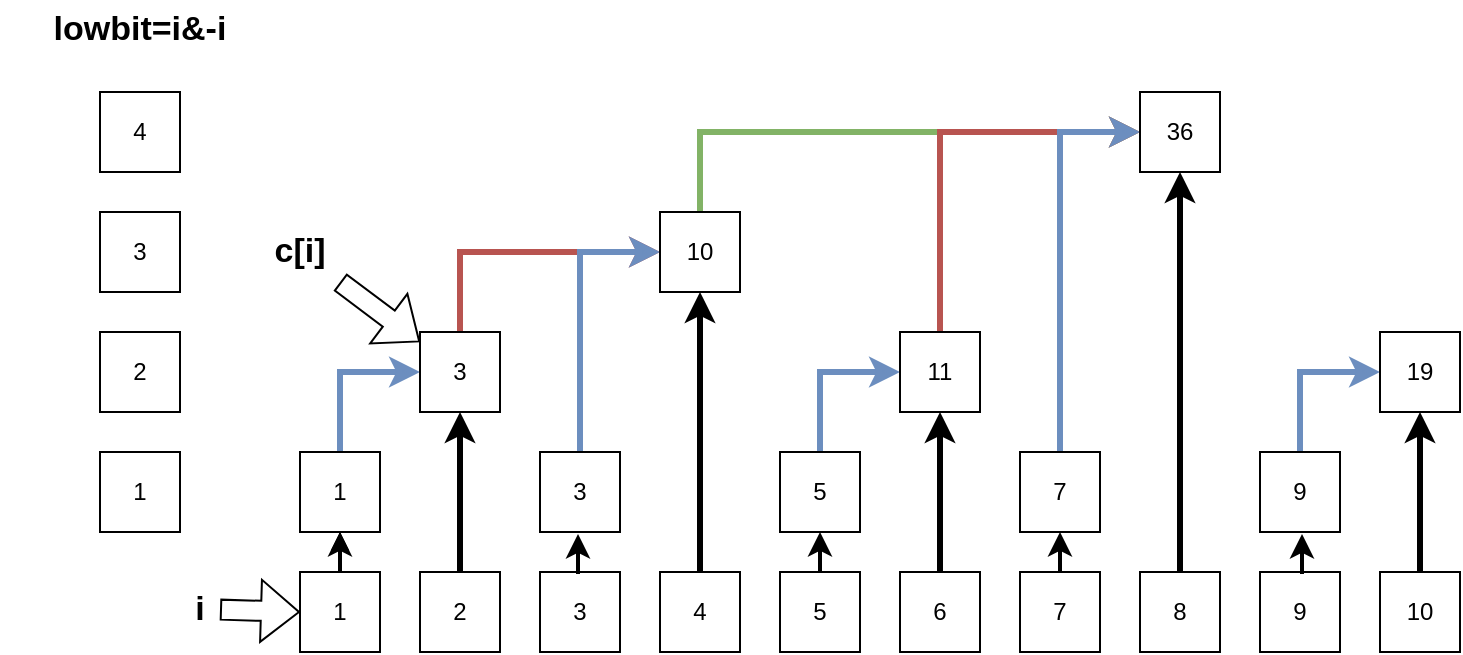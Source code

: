 <mxfile version="21.6.2" type="github">
  <diagram name="第 1 页" id="tVffoqSjHYd0tt0ZEKK2">
    <mxGraphModel dx="996" dy="573" grid="1" gridSize="10" guides="1" tooltips="1" connect="1" arrows="1" fold="1" page="1" pageScale="1" pageWidth="827" pageHeight="1169" math="0" shadow="0">
      <root>
        <mxCell id="0" />
        <mxCell id="1" parent="0" />
        <mxCell id="padz9aUcN7-EcLLzX4se-22" value="" style="edgeStyle=orthogonalEdgeStyle;rounded=0;orthogonalLoop=1;jettySize=auto;html=1;" edge="1" parent="1" source="padz9aUcN7-EcLLzX4se-1" target="padz9aUcN7-EcLLzX4se-11">
          <mxGeometry relative="1" as="geometry" />
        </mxCell>
        <mxCell id="padz9aUcN7-EcLLzX4se-1" value="1" style="rounded=0;whiteSpace=wrap;html=1;" vertex="1" parent="1">
          <mxGeometry x="200" y="396" width="40" height="40" as="geometry" />
        </mxCell>
        <mxCell id="padz9aUcN7-EcLLzX4se-2" value="2" style="rounded=0;whiteSpace=wrap;html=1;" vertex="1" parent="1">
          <mxGeometry x="260" y="396" width="40" height="40" as="geometry" />
        </mxCell>
        <mxCell id="padz9aUcN7-EcLLzX4se-3" value="3" style="rounded=0;whiteSpace=wrap;html=1;" vertex="1" parent="1">
          <mxGeometry x="320" y="396" width="40" height="40" as="geometry" />
        </mxCell>
        <mxCell id="padz9aUcN7-EcLLzX4se-41" style="edgeStyle=orthogonalEdgeStyle;rounded=0;orthogonalLoop=1;jettySize=auto;html=1;entryX=0.5;entryY=1;entryDx=0;entryDy=0;strokeWidth=3;" edge="1" parent="1" source="padz9aUcN7-EcLLzX4se-4" target="padz9aUcN7-EcLLzX4se-14">
          <mxGeometry relative="1" as="geometry" />
        </mxCell>
        <mxCell id="padz9aUcN7-EcLLzX4se-4" value="4" style="rounded=0;whiteSpace=wrap;html=1;" vertex="1" parent="1">
          <mxGeometry x="380" y="396" width="40" height="40" as="geometry" />
        </mxCell>
        <mxCell id="padz9aUcN7-EcLLzX4se-5" value="5" style="rounded=0;whiteSpace=wrap;html=1;" vertex="1" parent="1">
          <mxGeometry x="440" y="396" width="40" height="40" as="geometry" />
        </mxCell>
        <mxCell id="padz9aUcN7-EcLLzX4se-29" style="edgeStyle=orthogonalEdgeStyle;rounded=0;orthogonalLoop=1;jettySize=auto;html=1;entryX=0.5;entryY=1;entryDx=0;entryDy=0;strokeWidth=3;" edge="1" parent="1" source="padz9aUcN7-EcLLzX4se-6" target="padz9aUcN7-EcLLzX4se-16">
          <mxGeometry relative="1" as="geometry" />
        </mxCell>
        <mxCell id="padz9aUcN7-EcLLzX4se-6" value="6" style="rounded=0;whiteSpace=wrap;html=1;" vertex="1" parent="1">
          <mxGeometry x="500" y="396" width="40" height="40" as="geometry" />
        </mxCell>
        <mxCell id="padz9aUcN7-EcLLzX4se-7" value="7" style="rounded=0;whiteSpace=wrap;html=1;" vertex="1" parent="1">
          <mxGeometry x="560" y="396" width="40" height="40" as="geometry" />
        </mxCell>
        <mxCell id="padz9aUcN7-EcLLzX4se-40" style="edgeStyle=orthogonalEdgeStyle;rounded=0;orthogonalLoop=1;jettySize=auto;html=1;exitX=0.5;exitY=0;exitDx=0;exitDy=0;entryX=0.5;entryY=1;entryDx=0;entryDy=0;strokeWidth=3;" edge="1" parent="1" source="padz9aUcN7-EcLLzX4se-8" target="padz9aUcN7-EcLLzX4se-18">
          <mxGeometry relative="1" as="geometry" />
        </mxCell>
        <mxCell id="padz9aUcN7-EcLLzX4se-8" value="8" style="rounded=0;whiteSpace=wrap;html=1;" vertex="1" parent="1">
          <mxGeometry x="620" y="396" width="40" height="40" as="geometry" />
        </mxCell>
        <mxCell id="padz9aUcN7-EcLLzX4se-9" value="9" style="rounded=0;whiteSpace=wrap;html=1;" vertex="1" parent="1">
          <mxGeometry x="680" y="396" width="40" height="40" as="geometry" />
        </mxCell>
        <mxCell id="padz9aUcN7-EcLLzX4se-30" style="edgeStyle=orthogonalEdgeStyle;rounded=0;orthogonalLoop=1;jettySize=auto;html=1;entryX=0.5;entryY=1;entryDx=0;entryDy=0;strokeWidth=3;" edge="1" parent="1" source="padz9aUcN7-EcLLzX4se-10" target="padz9aUcN7-EcLLzX4se-20">
          <mxGeometry relative="1" as="geometry" />
        </mxCell>
        <mxCell id="padz9aUcN7-EcLLzX4se-10" value="10" style="rounded=0;whiteSpace=wrap;html=1;" vertex="1" parent="1">
          <mxGeometry x="740" y="396" width="40" height="40" as="geometry" />
        </mxCell>
        <mxCell id="padz9aUcN7-EcLLzX4se-32" style="edgeStyle=orthogonalEdgeStyle;rounded=0;orthogonalLoop=1;jettySize=auto;html=1;exitX=0.5;exitY=0;exitDx=0;exitDy=0;entryX=0;entryY=0.5;entryDx=0;entryDy=0;strokeWidth=3;fillColor=#dae8fc;strokeColor=#6c8ebf;" edge="1" parent="1" source="padz9aUcN7-EcLLzX4se-11" target="padz9aUcN7-EcLLzX4se-12">
          <mxGeometry relative="1" as="geometry" />
        </mxCell>
        <mxCell id="padz9aUcN7-EcLLzX4se-11" value="1" style="rounded=0;whiteSpace=wrap;html=1;" vertex="1" parent="1">
          <mxGeometry x="200" y="336" width="40" height="40" as="geometry" />
        </mxCell>
        <mxCell id="padz9aUcN7-EcLLzX4se-34" style="edgeStyle=orthogonalEdgeStyle;rounded=0;orthogonalLoop=1;jettySize=auto;html=1;exitX=0.5;exitY=0;exitDx=0;exitDy=0;entryX=0;entryY=0.5;entryDx=0;entryDy=0;strokeWidth=3;fillColor=#f8cecc;strokeColor=#b85450;" edge="1" parent="1" source="padz9aUcN7-EcLLzX4se-12" target="padz9aUcN7-EcLLzX4se-14">
          <mxGeometry relative="1" as="geometry" />
        </mxCell>
        <mxCell id="padz9aUcN7-EcLLzX4se-12" value="3" style="rounded=0;whiteSpace=wrap;html=1;" vertex="1" parent="1">
          <mxGeometry x="260" y="276" width="40" height="40" as="geometry" />
        </mxCell>
        <mxCell id="padz9aUcN7-EcLLzX4se-33" style="edgeStyle=orthogonalEdgeStyle;rounded=0;orthogonalLoop=1;jettySize=auto;html=1;exitX=0.5;exitY=0;exitDx=0;exitDy=0;entryX=0;entryY=0.5;entryDx=0;entryDy=0;strokeWidth=3;fillColor=#dae8fc;strokeColor=#6c8ebf;" edge="1" parent="1" source="padz9aUcN7-EcLLzX4se-13" target="padz9aUcN7-EcLLzX4se-14">
          <mxGeometry relative="1" as="geometry" />
        </mxCell>
        <mxCell id="padz9aUcN7-EcLLzX4se-13" value="3" style="rounded=0;whiteSpace=wrap;html=1;" vertex="1" parent="1">
          <mxGeometry x="320" y="336" width="40" height="40" as="geometry" />
        </mxCell>
        <mxCell id="padz9aUcN7-EcLLzX4se-37" style="edgeStyle=orthogonalEdgeStyle;rounded=0;orthogonalLoop=1;jettySize=auto;html=1;exitX=0.5;exitY=0;exitDx=0;exitDy=0;entryX=0;entryY=0.5;entryDx=0;entryDy=0;strokeWidth=3;fillColor=#d5e8d4;strokeColor=#82b366;" edge="1" parent="1" source="padz9aUcN7-EcLLzX4se-14" target="padz9aUcN7-EcLLzX4se-18">
          <mxGeometry relative="1" as="geometry" />
        </mxCell>
        <mxCell id="padz9aUcN7-EcLLzX4se-14" value="10" style="rounded=0;whiteSpace=wrap;html=1;" vertex="1" parent="1">
          <mxGeometry x="380" y="216" width="40" height="40" as="geometry" />
        </mxCell>
        <mxCell id="padz9aUcN7-EcLLzX4se-35" style="edgeStyle=orthogonalEdgeStyle;rounded=0;orthogonalLoop=1;jettySize=auto;html=1;exitX=0.5;exitY=0;exitDx=0;exitDy=0;entryX=0;entryY=0.5;entryDx=0;entryDy=0;strokeWidth=3;fillColor=#dae8fc;strokeColor=#6c8ebf;" edge="1" parent="1" source="padz9aUcN7-EcLLzX4se-15" target="padz9aUcN7-EcLLzX4se-16">
          <mxGeometry relative="1" as="geometry" />
        </mxCell>
        <mxCell id="padz9aUcN7-EcLLzX4se-15" value="5" style="rounded=0;whiteSpace=wrap;html=1;" vertex="1" parent="1">
          <mxGeometry x="440" y="336" width="40" height="40" as="geometry" />
        </mxCell>
        <mxCell id="padz9aUcN7-EcLLzX4se-39" style="edgeStyle=orthogonalEdgeStyle;rounded=0;orthogonalLoop=1;jettySize=auto;html=1;entryX=0;entryY=0.5;entryDx=0;entryDy=0;strokeWidth=3;fillColor=#f8cecc;strokeColor=#b85450;" edge="1" parent="1" source="padz9aUcN7-EcLLzX4se-16" target="padz9aUcN7-EcLLzX4se-18">
          <mxGeometry relative="1" as="geometry">
            <Array as="points">
              <mxPoint x="520" y="176" />
            </Array>
          </mxGeometry>
        </mxCell>
        <mxCell id="padz9aUcN7-EcLLzX4se-16" value="11" style="rounded=0;whiteSpace=wrap;html=1;" vertex="1" parent="1">
          <mxGeometry x="500" y="276" width="40" height="40" as="geometry" />
        </mxCell>
        <mxCell id="padz9aUcN7-EcLLzX4se-36" style="edgeStyle=orthogonalEdgeStyle;rounded=0;orthogonalLoop=1;jettySize=auto;html=1;exitX=0.5;exitY=0;exitDx=0;exitDy=0;entryX=0;entryY=0.5;entryDx=0;entryDy=0;strokeWidth=3;fillColor=#dae8fc;strokeColor=#6c8ebf;" edge="1" parent="1" source="padz9aUcN7-EcLLzX4se-17" target="padz9aUcN7-EcLLzX4se-18">
          <mxGeometry relative="1" as="geometry" />
        </mxCell>
        <mxCell id="padz9aUcN7-EcLLzX4se-17" value="7" style="rounded=0;whiteSpace=wrap;html=1;" vertex="1" parent="1">
          <mxGeometry x="560" y="336" width="40" height="40" as="geometry" />
        </mxCell>
        <mxCell id="padz9aUcN7-EcLLzX4se-18" value="36" style="rounded=0;whiteSpace=wrap;html=1;" vertex="1" parent="1">
          <mxGeometry x="620" y="156" width="40" height="40" as="geometry" />
        </mxCell>
        <mxCell id="padz9aUcN7-EcLLzX4se-31" style="edgeStyle=orthogonalEdgeStyle;rounded=0;orthogonalLoop=1;jettySize=auto;html=1;exitX=0.5;exitY=0;exitDx=0;exitDy=0;entryX=0;entryY=0.5;entryDx=0;entryDy=0;strokeWidth=3;fillColor=#dae8fc;strokeColor=#6c8ebf;" edge="1" parent="1" source="padz9aUcN7-EcLLzX4se-19" target="padz9aUcN7-EcLLzX4se-20">
          <mxGeometry relative="1" as="geometry" />
        </mxCell>
        <mxCell id="padz9aUcN7-EcLLzX4se-19" value="9" style="rounded=0;whiteSpace=wrap;html=1;" vertex="1" parent="1">
          <mxGeometry x="680" y="336" width="40" height="40" as="geometry" />
        </mxCell>
        <mxCell id="padz9aUcN7-EcLLzX4se-20" value="19" style="rounded=0;whiteSpace=wrap;html=1;" vertex="1" parent="1">
          <mxGeometry x="740" y="276" width="40" height="40" as="geometry" />
        </mxCell>
        <mxCell id="padz9aUcN7-EcLLzX4se-21" value="" style="endArrow=classic;html=1;rounded=0;strokeWidth=2;entryX=0.5;entryY=1;entryDx=0;entryDy=0;" edge="1" parent="1" target="padz9aUcN7-EcLLzX4se-11">
          <mxGeometry width="50" height="50" relative="1" as="geometry">
            <mxPoint x="220" y="396" as="sourcePoint" />
            <mxPoint x="270" y="346" as="targetPoint" />
          </mxGeometry>
        </mxCell>
        <mxCell id="padz9aUcN7-EcLLzX4se-23" value="" style="endArrow=classic;html=1;rounded=0;strokeWidth=2;entryX=0.5;entryY=1;entryDx=0;entryDy=0;" edge="1" parent="1">
          <mxGeometry width="50" height="50" relative="1" as="geometry">
            <mxPoint x="339" y="397" as="sourcePoint" />
            <mxPoint x="339" y="377" as="targetPoint" />
          </mxGeometry>
        </mxCell>
        <mxCell id="padz9aUcN7-EcLLzX4se-24" value="" style="endArrow=classic;html=1;rounded=0;strokeWidth=2;entryX=0.5;entryY=1;entryDx=0;entryDy=0;" edge="1" parent="1">
          <mxGeometry width="50" height="50" relative="1" as="geometry">
            <mxPoint x="460" y="396" as="sourcePoint" />
            <mxPoint x="460" y="376" as="targetPoint" />
          </mxGeometry>
        </mxCell>
        <mxCell id="padz9aUcN7-EcLLzX4se-25" value="" style="endArrow=classic;html=1;rounded=0;strokeWidth=2;entryX=0.5;entryY=1;entryDx=0;entryDy=0;" edge="1" parent="1">
          <mxGeometry width="50" height="50" relative="1" as="geometry">
            <mxPoint x="580" y="396" as="sourcePoint" />
            <mxPoint x="580" y="376" as="targetPoint" />
          </mxGeometry>
        </mxCell>
        <mxCell id="padz9aUcN7-EcLLzX4se-26" value="" style="endArrow=classic;html=1;rounded=0;strokeWidth=2;entryX=0.5;entryY=1;entryDx=0;entryDy=0;" edge="1" parent="1">
          <mxGeometry width="50" height="50" relative="1" as="geometry">
            <mxPoint x="701" y="397" as="sourcePoint" />
            <mxPoint x="701" y="377" as="targetPoint" />
          </mxGeometry>
        </mxCell>
        <mxCell id="padz9aUcN7-EcLLzX4se-27" value="" style="endArrow=classic;html=1;rounded=0;strokeWidth=3;entryX=0.5;entryY=1;entryDx=0;entryDy=0;" edge="1" parent="1" target="padz9aUcN7-EcLLzX4se-12">
          <mxGeometry width="50" height="50" relative="1" as="geometry">
            <mxPoint x="280" y="396" as="sourcePoint" />
            <mxPoint x="330" y="346" as="targetPoint" />
          </mxGeometry>
        </mxCell>
        <mxCell id="padz9aUcN7-EcLLzX4se-42" value="1" style="rounded=0;whiteSpace=wrap;html=1;" vertex="1" parent="1">
          <mxGeometry x="100" y="336" width="40" height="40" as="geometry" />
        </mxCell>
        <mxCell id="padz9aUcN7-EcLLzX4se-43" value="2" style="rounded=0;whiteSpace=wrap;html=1;" vertex="1" parent="1">
          <mxGeometry x="100" y="276" width="40" height="40" as="geometry" />
        </mxCell>
        <mxCell id="padz9aUcN7-EcLLzX4se-44" value="3" style="rounded=0;whiteSpace=wrap;html=1;" vertex="1" parent="1">
          <mxGeometry x="100" y="216" width="40" height="40" as="geometry" />
        </mxCell>
        <mxCell id="padz9aUcN7-EcLLzX4se-45" value="4" style="rounded=0;whiteSpace=wrap;html=1;" vertex="1" parent="1">
          <mxGeometry x="100" y="156" width="40" height="40" as="geometry" />
        </mxCell>
        <mxCell id="padz9aUcN7-EcLLzX4se-46" value="&lt;font style=&quot;font-size: 17px;&quot;&gt;&lt;b&gt;lowbit=i&amp;amp;-i&lt;/b&gt;&lt;/font&gt;" style="text;html=1;strokeColor=none;fillColor=none;align=center;verticalAlign=middle;whiteSpace=wrap;rounded=0;" vertex="1" parent="1">
          <mxGeometry x="50" y="110" width="140" height="30" as="geometry" />
        </mxCell>
        <mxCell id="padz9aUcN7-EcLLzX4se-48" value="&lt;span style=&quot;font-size: 17px;&quot;&gt;&lt;b&gt;i&lt;/b&gt;&lt;/span&gt;" style="text;html=1;strokeColor=none;fillColor=none;align=center;verticalAlign=middle;whiteSpace=wrap;rounded=0;" vertex="1" parent="1">
          <mxGeometry x="140" y="393" width="20" height="43" as="geometry" />
        </mxCell>
        <mxCell id="padz9aUcN7-EcLLzX4se-51" value="" style="shape=flexArrow;endArrow=classic;html=1;rounded=0;entryX=0;entryY=0.5;entryDx=0;entryDy=0;" edge="1" parent="1" source="padz9aUcN7-EcLLzX4se-48" target="padz9aUcN7-EcLLzX4se-1">
          <mxGeometry width="50" height="50" relative="1" as="geometry">
            <mxPoint x="390" y="410" as="sourcePoint" />
            <mxPoint x="440" y="360" as="targetPoint" />
          </mxGeometry>
        </mxCell>
        <mxCell id="padz9aUcN7-EcLLzX4se-52" value="&lt;font style=&quot;font-size: 17px;&quot;&gt;&lt;b&gt;c[i]&lt;/b&gt;&lt;/font&gt;" style="text;html=1;strokeColor=none;fillColor=none;align=center;verticalAlign=middle;whiteSpace=wrap;rounded=0;" vertex="1" parent="1">
          <mxGeometry x="180" y="211" width="40" height="50" as="geometry" />
        </mxCell>
        <mxCell id="padz9aUcN7-EcLLzX4se-53" value="" style="shape=flexArrow;endArrow=classic;html=1;rounded=0;" edge="1" parent="1" source="padz9aUcN7-EcLLzX4se-52" target="padz9aUcN7-EcLLzX4se-12">
          <mxGeometry width="50" height="50" relative="1" as="geometry">
            <mxPoint x="390" y="410" as="sourcePoint" />
            <mxPoint x="440" y="360" as="targetPoint" />
          </mxGeometry>
        </mxCell>
      </root>
    </mxGraphModel>
  </diagram>
</mxfile>
